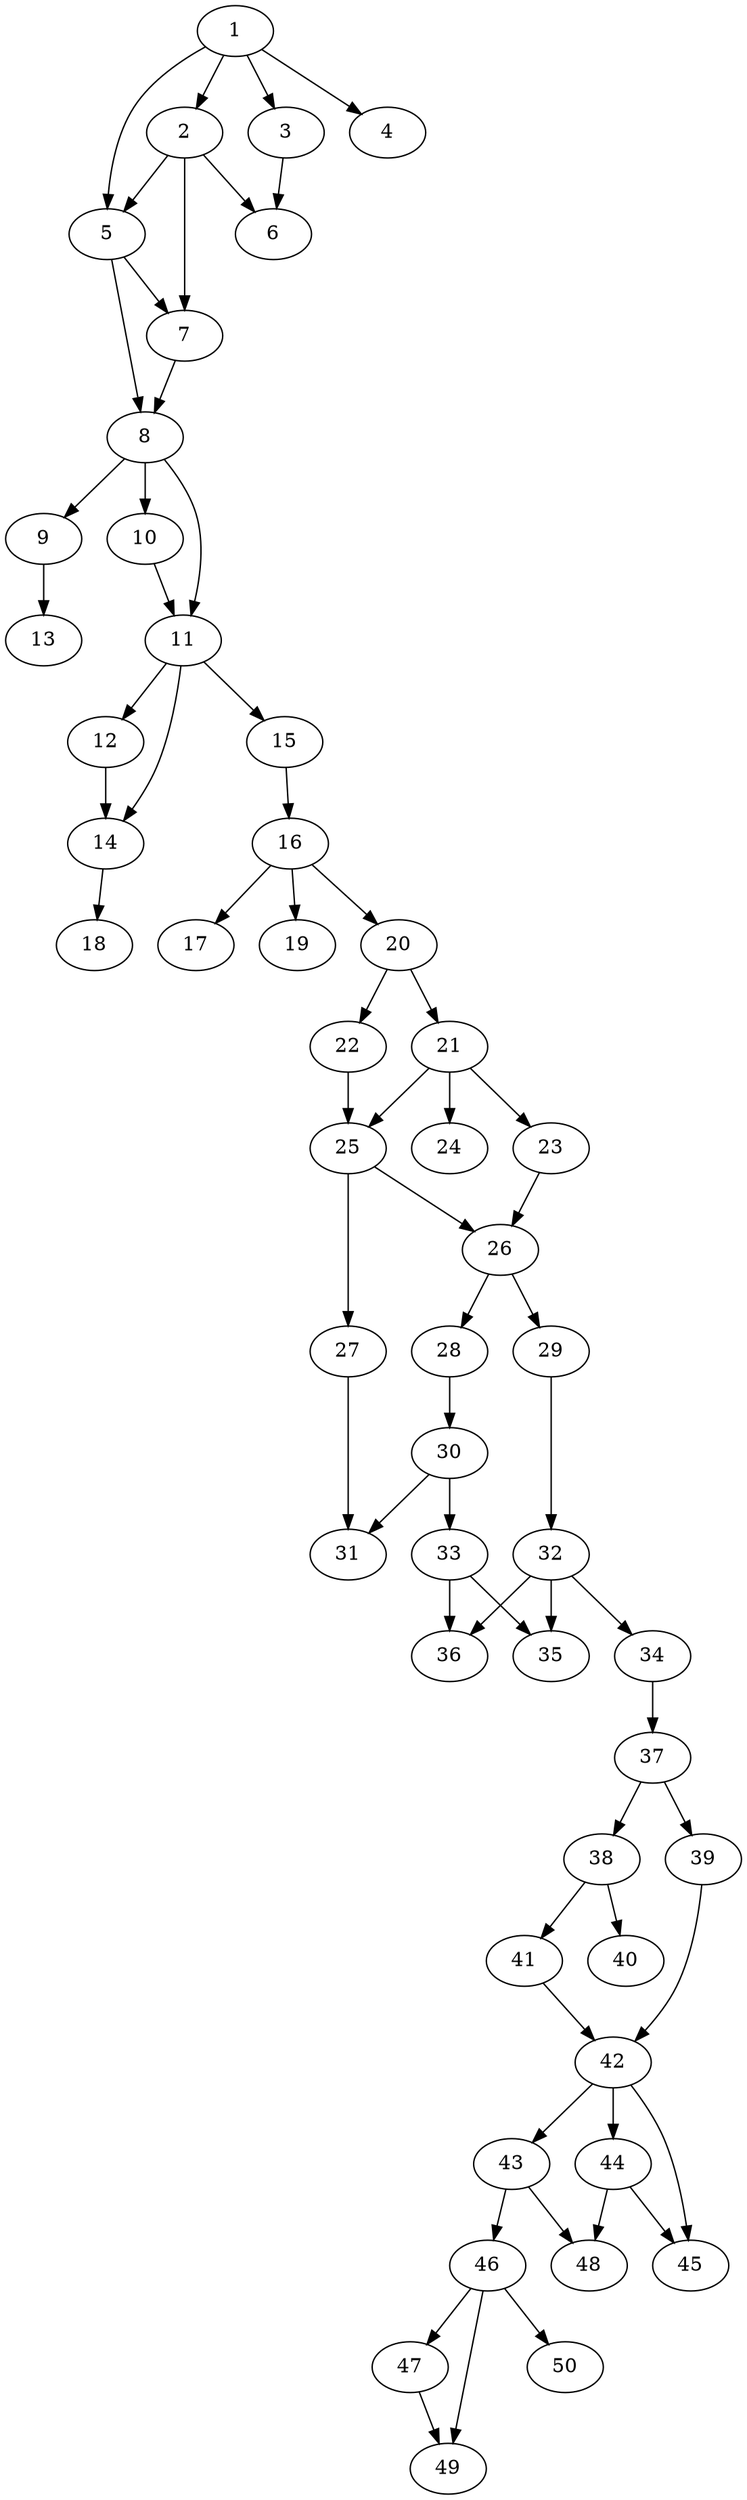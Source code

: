 // DAG automatically generated by daggen at Tue Jul 18 11:30:58 2017
// ./daggen --dot -n 50 --fat 0.2 --regular 0.8 --density 0.8 --jump 2 
digraph G {
  1 [size="23728836256", alpha="0.13"]
  1 -> 2 [size ="838860800"]
  1 -> 3 [size ="838860800"]
  1 -> 4 [size ="838860800"]
  1 -> 5 [size ="838860800"]
  2 [size="134217728000", alpha="0.20"]
  2 -> 5 [size ="209715200"]
  2 -> 6 [size ="209715200"]
  2 -> 7 [size ="209715200"]
  3 [size="274816856327", alpha="0.14"]
  3 -> 6 [size ="679477248"]
  4 [size="3512983062", alpha="0.12"]
  5 [size="8589934592", alpha="0.17"]
  5 -> 7 [size ="33554432"]
  5 -> 8 [size ="33554432"]
  6 [size="12609592806", alpha="0.03"]
  7 [size="415515262745", alpha="0.06"]
  7 -> 8 [size ="411041792"]
  8 [size="173122452912", alpha="0.04"]
  8 -> 9 [size ="134217728"]
  8 -> 10 [size ="134217728"]
  8 -> 11 [size ="134217728"]
  9 [size="1460607314", alpha="0.11"]
  9 -> 13 [size ="75497472"]
  10 [size="7434322508", alpha="0.03"]
  10 -> 11 [size ="134217728"]
  11 [size="1073741824000", alpha="0.10"]
  11 -> 12 [size ="838860800"]
  11 -> 14 [size ="838860800"]
  11 -> 15 [size ="838860800"]
  12 [size="28991029248", alpha="0.03"]
  12 -> 14 [size ="75497472"]
  13 [size="270209508535", alpha="0.14"]
  14 [size="68719476736", alpha="0.16"]
  14 -> 18 [size ="134217728"]
  15 [size="5195207865", alpha="0.16"]
  15 -> 16 [size ="301989888"]
  16 [size="10846197191", alpha="0.03"]
  16 -> 17 [size ="838860800"]
  16 -> 19 [size ="838860800"]
  16 -> 20 [size ="838860800"]
  17 [size="68719476736", alpha="0.12"]
  18 [size="11612357376", alpha="0.13"]
  19 [size="134680375560", alpha="0.08"]
  20 [size="8589934592", alpha="0.18"]
  20 -> 21 [size ="33554432"]
  20 -> 22 [size ="33554432"]
  21 [size="7835955828", alpha="0.13"]
  21 -> 23 [size ="209715200"]
  21 -> 24 [size ="209715200"]
  21 -> 25 [size ="209715200"]
  22 [size="269011725394", alpha="0.01"]
  22 -> 25 [size ="301989888"]
  23 [size="368293445632", alpha="0.13"]
  23 -> 26 [size ="411041792"]
  24 [size="368293445632", alpha="0.19"]
  25 [size="14777712801", alpha="0.06"]
  25 -> 26 [size ="411041792"]
  25 -> 27 [size ="411041792"]
  26 [size="549755813888", alpha="0.01"]
  26 -> 28 [size ="536870912"]
  26 -> 29 [size ="536870912"]
  27 [size="273038774017", alpha="0.20"]
  27 -> 31 [size ="679477248"]
  28 [size="323608314379", alpha="0.15"]
  28 -> 30 [size ="209715200"]
  29 [size="10356624395", alpha="0.00"]
  29 -> 32 [size ="301989888"]
  30 [size="1073741824000", alpha="0.12"]
  30 -> 31 [size ="838860800"]
  30 -> 33 [size ="838860800"]
  31 [size="134217728000", alpha="0.01"]
  32 [size="144381829332", alpha="0.06"]
  32 -> 34 [size ="536870912"]
  32 -> 35 [size ="536870912"]
  32 -> 36 [size ="536870912"]
  33 [size="231928233984", alpha="0.06"]
  33 -> 35 [size ="301989888"]
  33 -> 36 [size ="301989888"]
  34 [size="782757789696", alpha="0.13"]
  34 -> 37 [size ="679477248"]
  35 [size="26893567964", alpha="0.03"]
  36 [size="19793173908", alpha="0.05"]
  37 [size="1073741824000", alpha="0.19"]
  37 -> 38 [size ="838860800"]
  37 -> 39 [size ="838860800"]
  38 [size="1746718264", alpha="0.10"]
  38 -> 40 [size ="75497472"]
  38 -> 41 [size ="75497472"]
  39 [size="28991029248", alpha="0.16"]
  39 -> 42 [size ="75497472"]
  40 [size="25920543495", alpha="0.08"]
  41 [size="1710447021", alpha="0.17"]
  41 -> 42 [size ="33554432"]
  42 [size="326568908914", alpha="0.03"]
  42 -> 43 [size ="209715200"]
  42 -> 44 [size ="209715200"]
  42 -> 45 [size ="209715200"]
  43 [size="228100480712", alpha="0.09"]
  43 -> 46 [size ="536870912"]
  43 -> 48 [size ="536870912"]
  44 [size="175648346244", alpha="0.13"]
  44 -> 45 [size ="411041792"]
  44 -> 48 [size ="411041792"]
  45 [size="134217728000", alpha="0.11"]
  46 [size="28597100791", alpha="0.06"]
  46 -> 47 [size ="75497472"]
  46 -> 49 [size ="75497472"]
  46 -> 50 [size ="75497472"]
  47 [size="36957179903", alpha="0.16"]
  47 -> 49 [size ="838860800"]
  48 [size="39182752529", alpha="0.05"]
  49 [size="1867364177", alpha="0.08"]
  50 [size="712269644614", alpha="0.11"]
}
